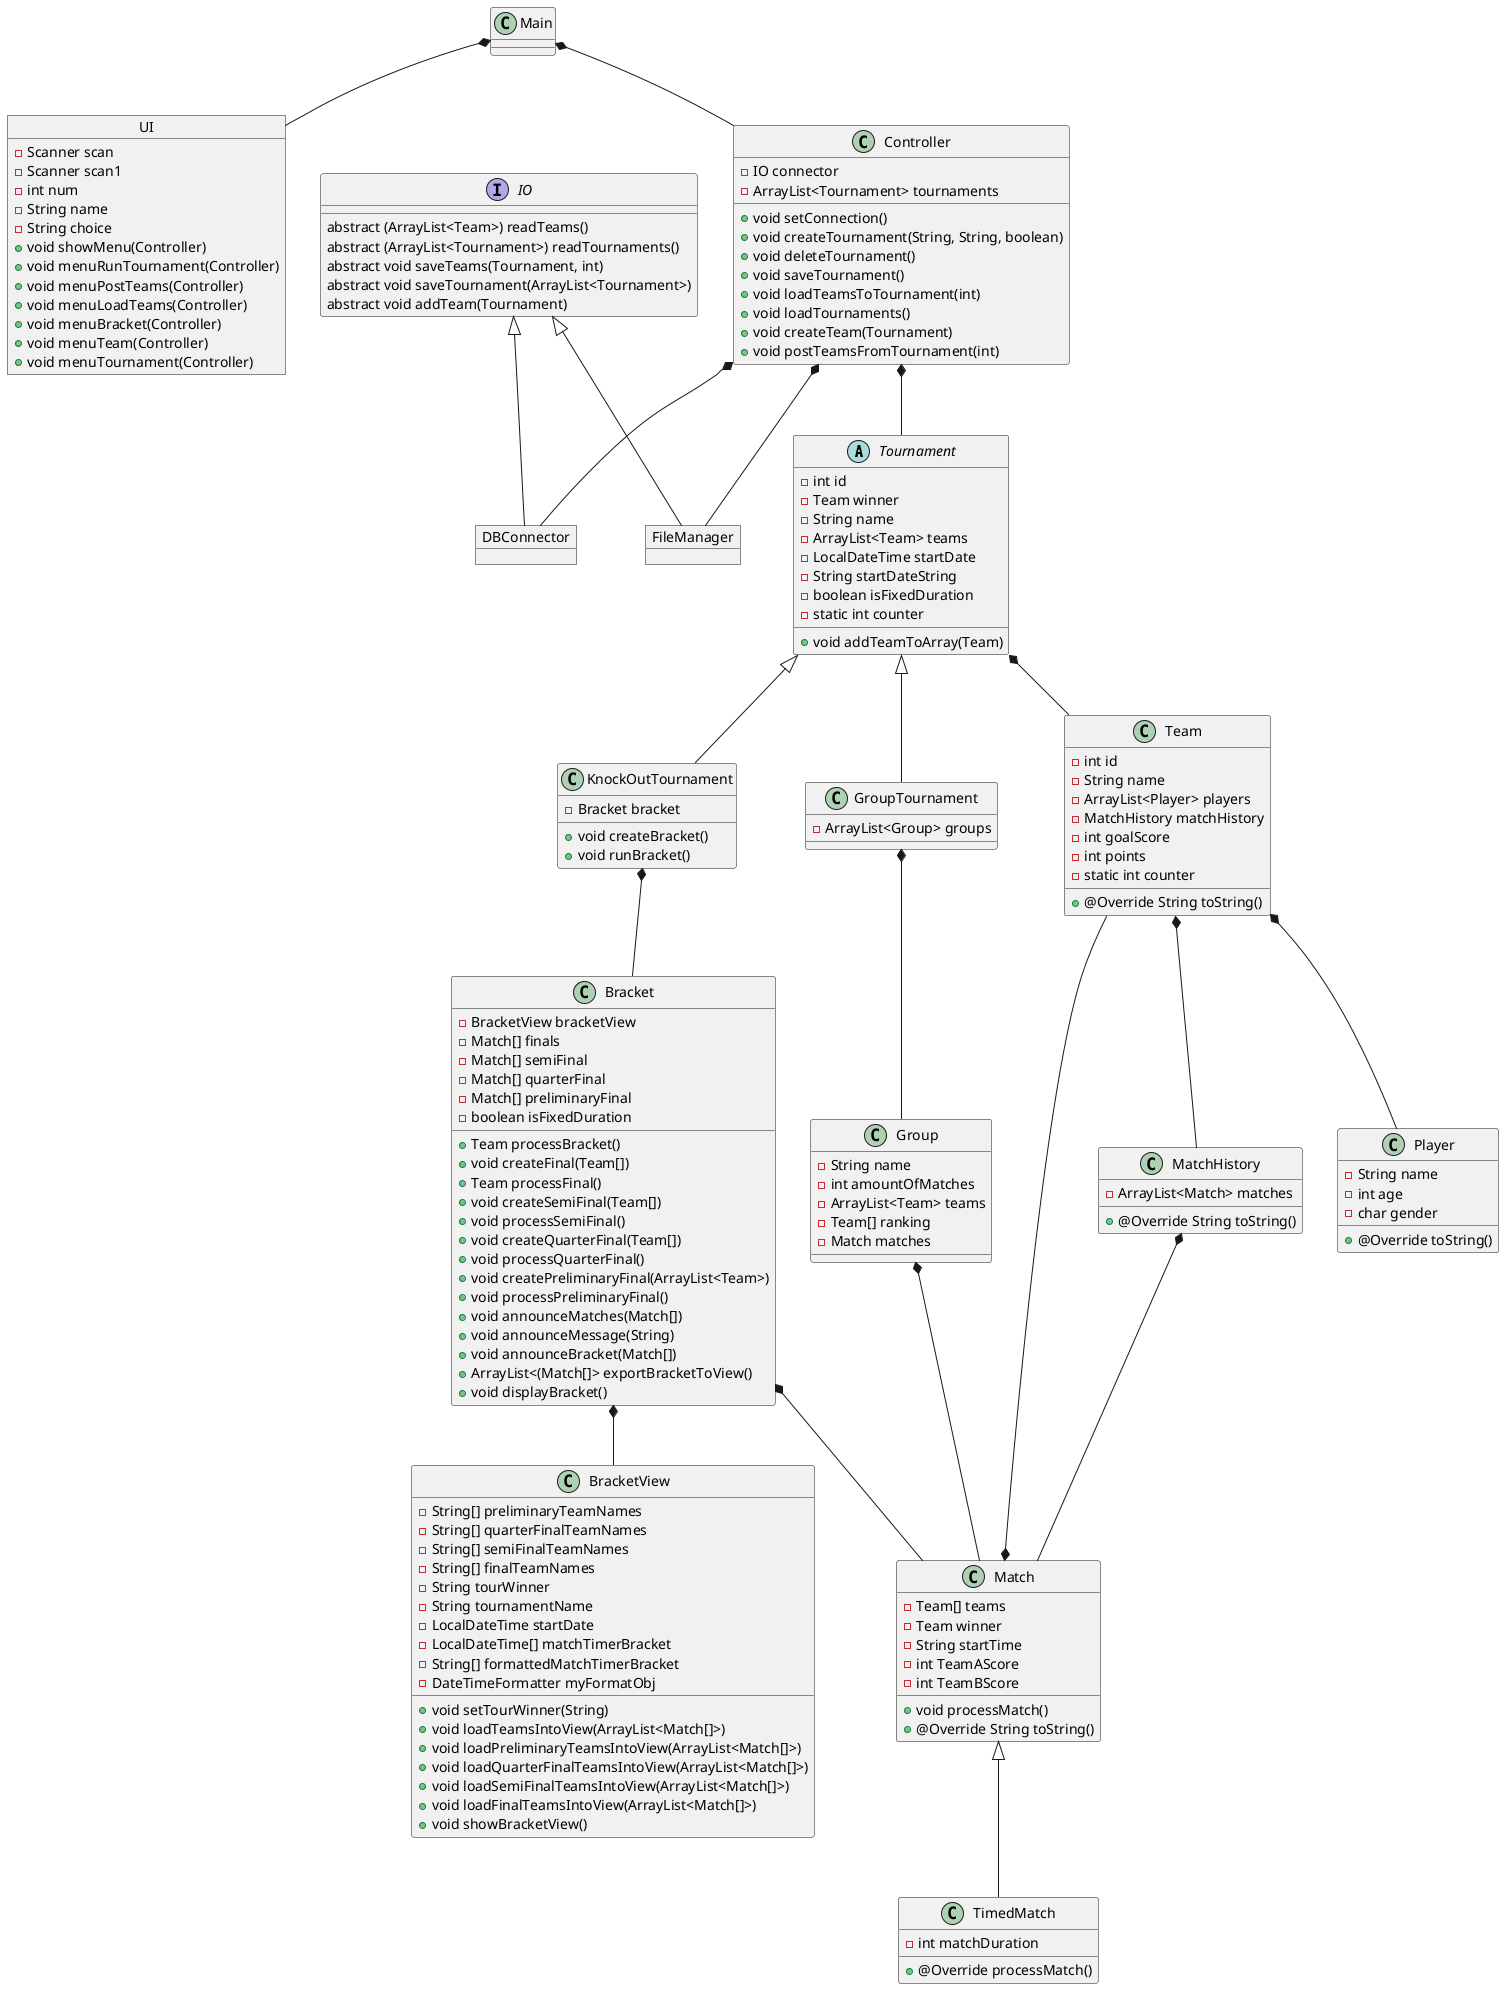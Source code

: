@startuml
abstract Tournament
object UI
object FileManager
object DBConnector
interface IO
Main *-- Controller
Main *-- UI
Controller *-- Tournament
Tournament *-- Team
KnockOutTournament *-- Bracket
Bracket *-- Match
Group *-- Match
Team *-- MatchHistory
Match *-- Team
Team *-- Player
MatchHistory *-- Match
GroupTournament *-- Group
Bracket *-- BracketView
Tournament <|-- KnockOutTournament
Tournament <|-- GroupTournament
Match <|-- TimedMatch
IO <|-- FileManager
IO <|-- DBConnector
Controller *-- FileManager
Controller *-- DBConnector

IO : abstract (ArrayList<Team>) readTeams()
IO : abstract (ArrayList<Tournament>) readTournaments()
IO : abstract void saveTeams(Tournament, int)
IO : abstract void saveTournament(ArrayList<Tournament>)
IO : abstract void addTeam(Tournament)

UI : - Scanner scan
UI : - Scanner scan1
UI : - int num
UI : - String name
UI : - String choice
UI : + void showMenu(Controller)
UI : + void menuRunTournament(Controller)
UI : + void menuPostTeams(Controller)
UI : + void menuLoadTeams(Controller)
UI : + void menuBracket(Controller)
UI : + void menuTeam(Controller)
UI : + void menuTournament(Controller)

Controller : - IO connector
Controller : - ArrayList<Tournament> tournaments
Controller : + void setConnection()
Controller : + void createTournament(String, String, boolean)
Controller : + void deleteTournament()
Controller : + void saveTournament()
Controller : + void loadTeamsToTournament(int)
Controller : + void loadTournaments()
Controller : + void createTeam(Tournament)
Controller : + void postTeamsFromTournament(int)

Tournament : - int id
Tournament : - Team winner
Tournament : - String name
Tournament : - ArrayList<Team> teams
Tournament : - LocalDateTime startDate
Tournament : - String startDateString
Tournament : - boolean isFixedDuration
Tournament : - static int counter
Tournament : + void addTeamToArray(Team)

KnockOutTournament : - Bracket bracket
KnockOutTournament : + void createBracket()
KnockOutTournament : + void runBracket()

GroupTournament : - ArrayList<Group> groups

Group : - String name
Group : - int amountOfMatches
Group : - ArrayList<Team> teams
Group : - Team[] ranking
Group : - Match matches

Bracket : - BracketView bracketView
Bracket : - Match[] finals
Bracket : - Match[] semiFinal
Bracket : - Match[] quarterFinal
Bracket : - Match[] preliminaryFinal
Bracket : - boolean isFixedDuration
Bracket : + Team processBracket()
Bracket : + void createFinal(Team[])
Bracket : + Team processFinal()
Bracket : + void createSemiFinal(Team[])
Bracket : + void processSemiFinal()
Bracket : + void createQuarterFinal(Team[])
Bracket : + void processQuarterFinal()
Bracket : + void createPreliminaryFinal(ArrayList<Team>)
Bracket : + void processPreliminaryFinal()
Bracket : + void announceMatches(Match[])
Bracket : + void announceMessage(String)
Bracket : + void announceBracket(Match[])
Bracket : + ArrayList<(Match[]> exportBracketToView()
Bracket : + void displayBracket()

BracketView : - String[] preliminaryTeamNames
BracketView : - String[] quarterFinalTeamNames
BracketView : - String[] semiFinalTeamNames
BracketView : - String[] finalTeamNames
BracketView : - String tourWinner
BracketView : - String tournamentName
BracketView : - LocalDateTime startDate
BracketView : - LocalDateTime[] matchTimerBracket
BracketView : - String[] formattedMatchTimerBracket
BracketView : - DateTimeFormatter myFormatObj
BracketView : + void setTourWinner(String)
BracketView : + void loadTeamsIntoView(ArrayList<Match[]>)
BracketView : + void loadPreliminaryTeamsIntoView(ArrayList<Match[]>)
BracketView : + void loadQuarterFinalTeamsIntoView(ArrayList<Match[]>)
BracketView : + void loadSemiFinalTeamsIntoView(ArrayList<Match[]>)
BracketView : + void loadFinalTeamsIntoView(ArrayList<Match[]>)
BracketView : + void showBracketView()

MatchHistory : - ArrayList<Match> matches
MatchHistory : + @Override String toString()

Match : - Team[] teams
Match : - Team winner
Match : - String startTime
Match : - int TeamAScore
Match : - int TeamBScore
Match : + void processMatch()
Match : + @Override String toString()

TimedMatch : - int matchDuration
TimedMatch : + @Override processMatch()

Team : - int id
Team : - String name
Team : - ArrayList<Player> players
Team : - MatchHistory matchHistory
Team : - int goalScore
Team : - int points
Team : - static int counter
Team : + @Override String toString()

Player : - String name
Player : - int age
Player : - char gender
Player : + @Override toString()
@enduml